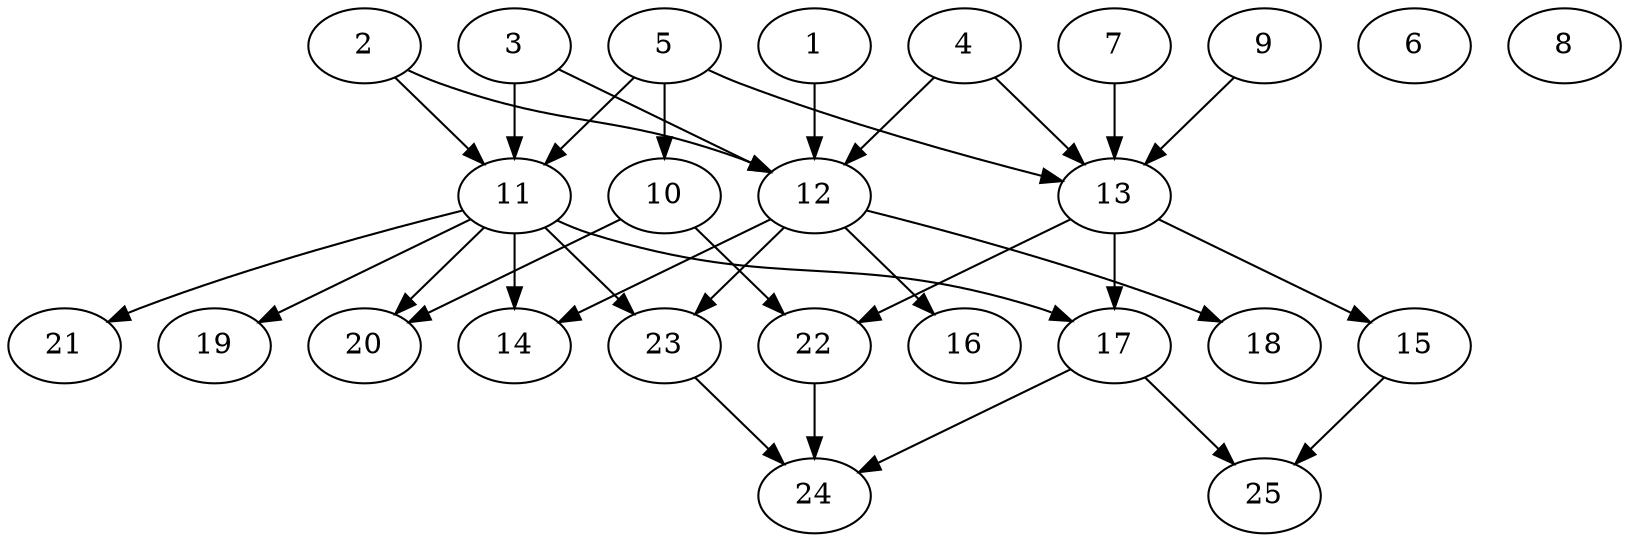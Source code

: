 // DAG automatically generated by daggen at Thu Oct  3 14:00:40 2019
// ./daggen --dot -n 25 --ccr 0.4 --fat 0.7 --regular 0.5 --density 0.5 --mindata 5242880 --maxdata 52428800 
digraph G {
  1 [size="52899840", alpha="0.09", expect_size="21159936"] 
  1 -> 12 [size ="21159936"]
  2 [size="69424640", alpha="0.05", expect_size="27769856"] 
  2 -> 11 [size ="27769856"]
  2 -> 12 [size ="27769856"]
  3 [size="74759680", alpha="0.04", expect_size="29903872"] 
  3 -> 11 [size ="29903872"]
  3 -> 12 [size ="29903872"]
  4 [size="113607680", alpha="0.11", expect_size="45443072"] 
  4 -> 12 [size ="45443072"]
  4 -> 13 [size ="45443072"]
  5 [size="70914560", alpha="0.03", expect_size="28365824"] 
  5 -> 10 [size ="28365824"]
  5 -> 11 [size ="28365824"]
  5 -> 13 [size ="28365824"]
  6 [size="23493120", alpha="0.17", expect_size="9397248"] 
  7 [size="40084480", alpha="0.19", expect_size="16033792"] 
  7 -> 13 [size ="16033792"]
  8 [size="74022400", alpha="0.13", expect_size="29608960"] 
  9 [size="24399360", alpha="0.06", expect_size="9759744"] 
  9 -> 13 [size ="9759744"]
  10 [size="92226560", alpha="0.19", expect_size="36890624"] 
  10 -> 20 [size ="36890624"]
  10 -> 22 [size ="36890624"]
  11 [size="37352960", alpha="0.16", expect_size="14941184"] 
  11 -> 14 [size ="14941184"]
  11 -> 17 [size ="14941184"]
  11 -> 19 [size ="14941184"]
  11 -> 20 [size ="14941184"]
  11 -> 21 [size ="14941184"]
  11 -> 23 [size ="14941184"]
  12 [size="89287680", alpha="0.17", expect_size="35715072"] 
  12 -> 14 [size ="35715072"]
  12 -> 16 [size ="35715072"]
  12 -> 18 [size ="35715072"]
  12 -> 23 [size ="35715072"]
  13 [size="116569600", alpha="0.04", expect_size="46627840"] 
  13 -> 15 [size ="46627840"]
  13 -> 17 [size ="46627840"]
  13 -> 22 [size ="46627840"]
  14 [size="19535360", alpha="0.10", expect_size="7814144"] 
  15 [size="81868800", alpha="0.02", expect_size="32747520"] 
  15 -> 25 [size ="32747520"]
  16 [size="98557440", alpha="0.15", expect_size="39422976"] 
  17 [size="78430720", alpha="0.14", expect_size="31372288"] 
  17 -> 24 [size ="31372288"]
  17 -> 25 [size ="31372288"]
  18 [size="71700480", alpha="0.06", expect_size="28680192"] 
  19 [size="29542400", alpha="0.20", expect_size="11816960"] 
  20 [size="64496640", alpha="0.13", expect_size="25798656"] 
  21 [size="55813120", alpha="0.14", expect_size="22325248"] 
  22 [size="29921280", alpha="0.04", expect_size="11968512"] 
  22 -> 24 [size ="11968512"]
  23 [size="129280000", alpha="0.05", expect_size="51712000"] 
  23 -> 24 [size ="51712000"]
  24 [size="33592320", alpha="0.02", expect_size="13436928"] 
  25 [size="89930240", alpha="0.10", expect_size="35972096"] 
}
